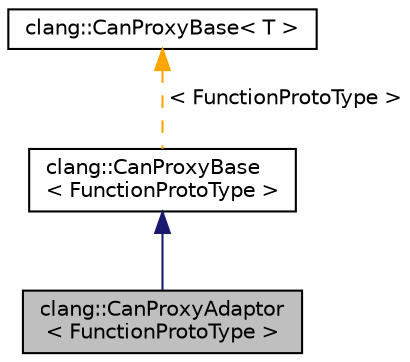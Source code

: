 digraph "clang::CanProxyAdaptor&lt; FunctionProtoType &gt;"
{
 // LATEX_PDF_SIZE
  bgcolor="transparent";
  edge [fontname="Helvetica",fontsize="10",labelfontname="Helvetica",labelfontsize="10"];
  node [fontname="Helvetica",fontsize="10",shape=record];
  Node1 [label="clang::CanProxyAdaptor\l\< FunctionProtoType \>",height=0.2,width=0.4,color="black", fillcolor="grey75", style="filled", fontcolor="black",tooltip=" "];
  Node2 -> Node1 [dir="back",color="midnightblue",fontsize="10",style="solid",fontname="Helvetica"];
  Node2 [label="clang::CanProxyBase\l\< FunctionProtoType \>",height=0.2,width=0.4,color="black",URL="$classclang_1_1CanProxyBase.html",tooltip=" "];
  Node3 -> Node2 [dir="back",color="orange",fontsize="10",style="dashed",label=" \< FunctionProtoType \>" ,fontname="Helvetica"];
  Node3 [label="clang::CanProxyBase\< T \>",height=0.2,width=0.4,color="black",URL="$classclang_1_1CanProxyBase.html",tooltip="Base class of all canonical proxy types, which is responsible for storing the underlying canonical ty..."];
}
